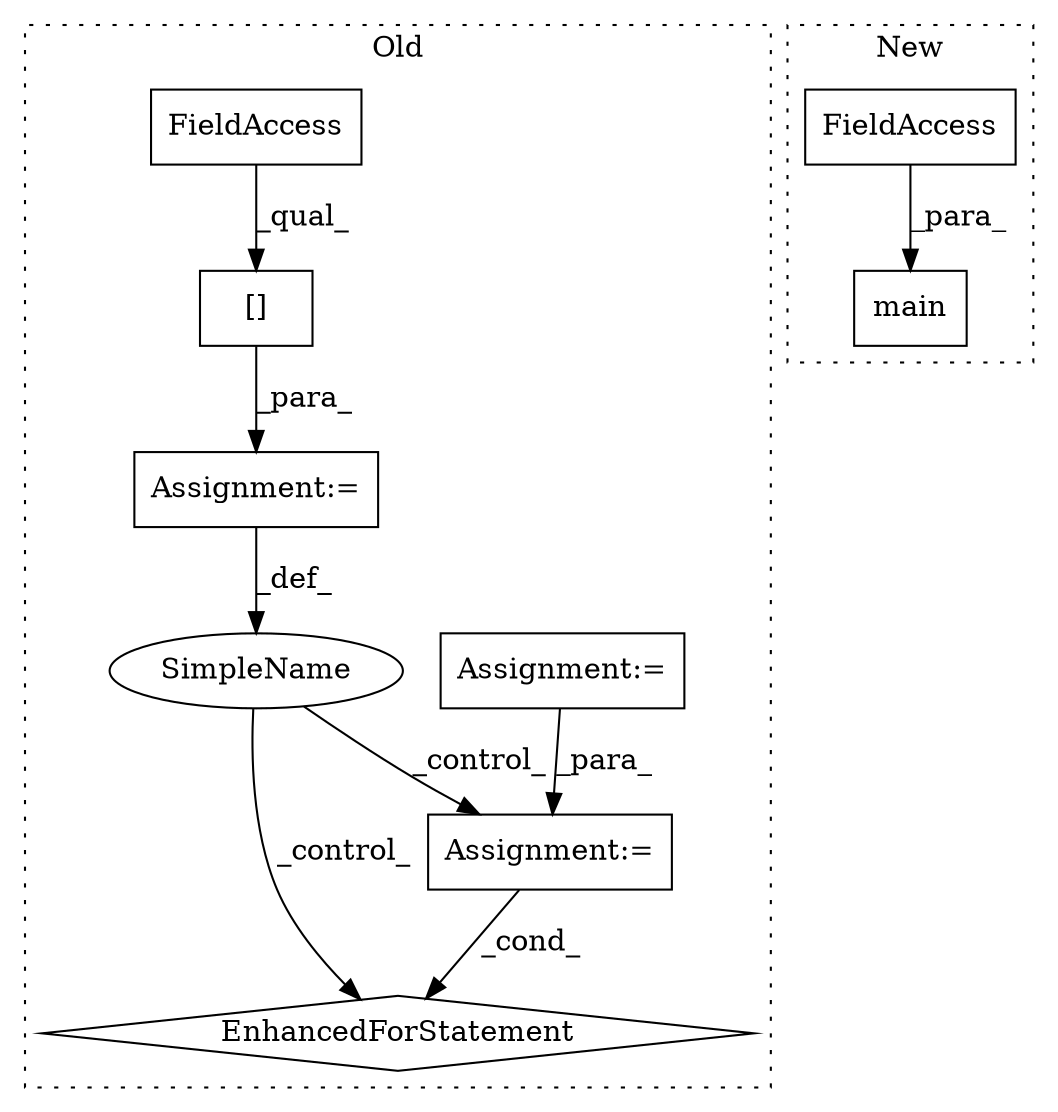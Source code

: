 digraph G {
subgraph cluster0 {
1 [label="EnhancedForStatement" a="70" s="1315,1401" l="61,2" shape="diamond"];
3 [label="Assignment:=" a="7" s="1315,1401" l="61,2" shape="box"];
4 [label="SimpleName" a="42" s="" l="" shape="ellipse"];
5 [label="Assignment:=" a="7" s="1104" l="1" shape="box"];
7 [label="[]" a="2" s="1105,1117" l="7,1" shape="box"];
8 [label="Assignment:=" a="7" s="1223" l="1" shape="box"];
9 [label="FieldAccess" a="22" s="1105" l="6" shape="box"];
label = "Old";
style="dotted";
}
subgraph cluster1 {
2 [label="main" a="32" s="2681,2690" l="5,1" shape="box"];
6 [label="FieldAccess" a="22" s="2686" l="4" shape="box"];
label = "New";
style="dotted";
}
3 -> 1 [label="_cond_"];
4 -> 1 [label="_control_"];
4 -> 3 [label="_control_"];
5 -> 4 [label="_def_"];
6 -> 2 [label="_para_"];
7 -> 5 [label="_para_"];
8 -> 3 [label="_para_"];
9 -> 7 [label="_qual_"];
}